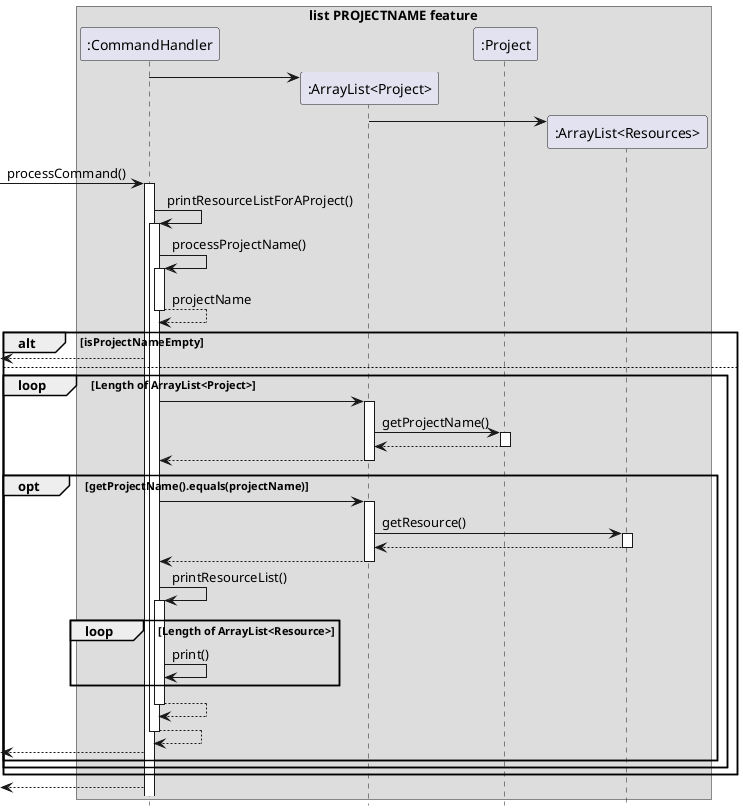 @startuml
hide footbox
box list PROJECTNAME feature
participant ":CommandHandler" as CH
participant ":ArrayList<Project>" as PA
participant ":Project" as PC
participant ":ArrayList<Resources>" as RA


create PA
CH -> PA

create RA
PA -> RA

[-> CH: processCommand()
activate CH

CH -> CH: printResourceListForAProject()
activate CH

CH -> CH: processProjectName()
activate CH
return projectName

alt isProjectNameEmpty
    CH -->[
else
    loop Length of ArrayList<Project>
        CH -> PA
        activate PA
        PA -> PC: getProjectName()
        activate PC
        return

        return
        opt getProjectName().equals(projectName)
            CH -> PA:
            activate PA
            PA -> RA: getResource()
            activate RA
            return

            return
            CH -> CH: printResourceList()
            activate CH
            loop Length of ArrayList<Resource>
                CH -> CH: print()
            end
            return
            return
            CH -->[
        end
    end
end
CH -->[
endbox

@enduml